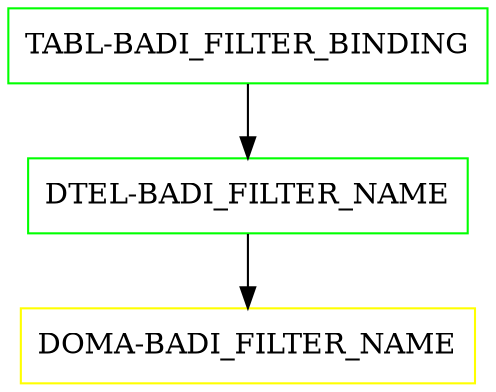 digraph G {
  "TABL-BADI_FILTER_BINDING" [shape=box,color=green];
  "DTEL-BADI_FILTER_NAME" [shape=box,color=green,URL="./DTEL_BADI_FILTER_NAME.html"];
  "DOMA-BADI_FILTER_NAME" [shape=box,color=yellow,URL="./DOMA_BADI_FILTER_NAME.html"];
  "TABL-BADI_FILTER_BINDING" -> "DTEL-BADI_FILTER_NAME";
  "DTEL-BADI_FILTER_NAME" -> "DOMA-BADI_FILTER_NAME";
}
